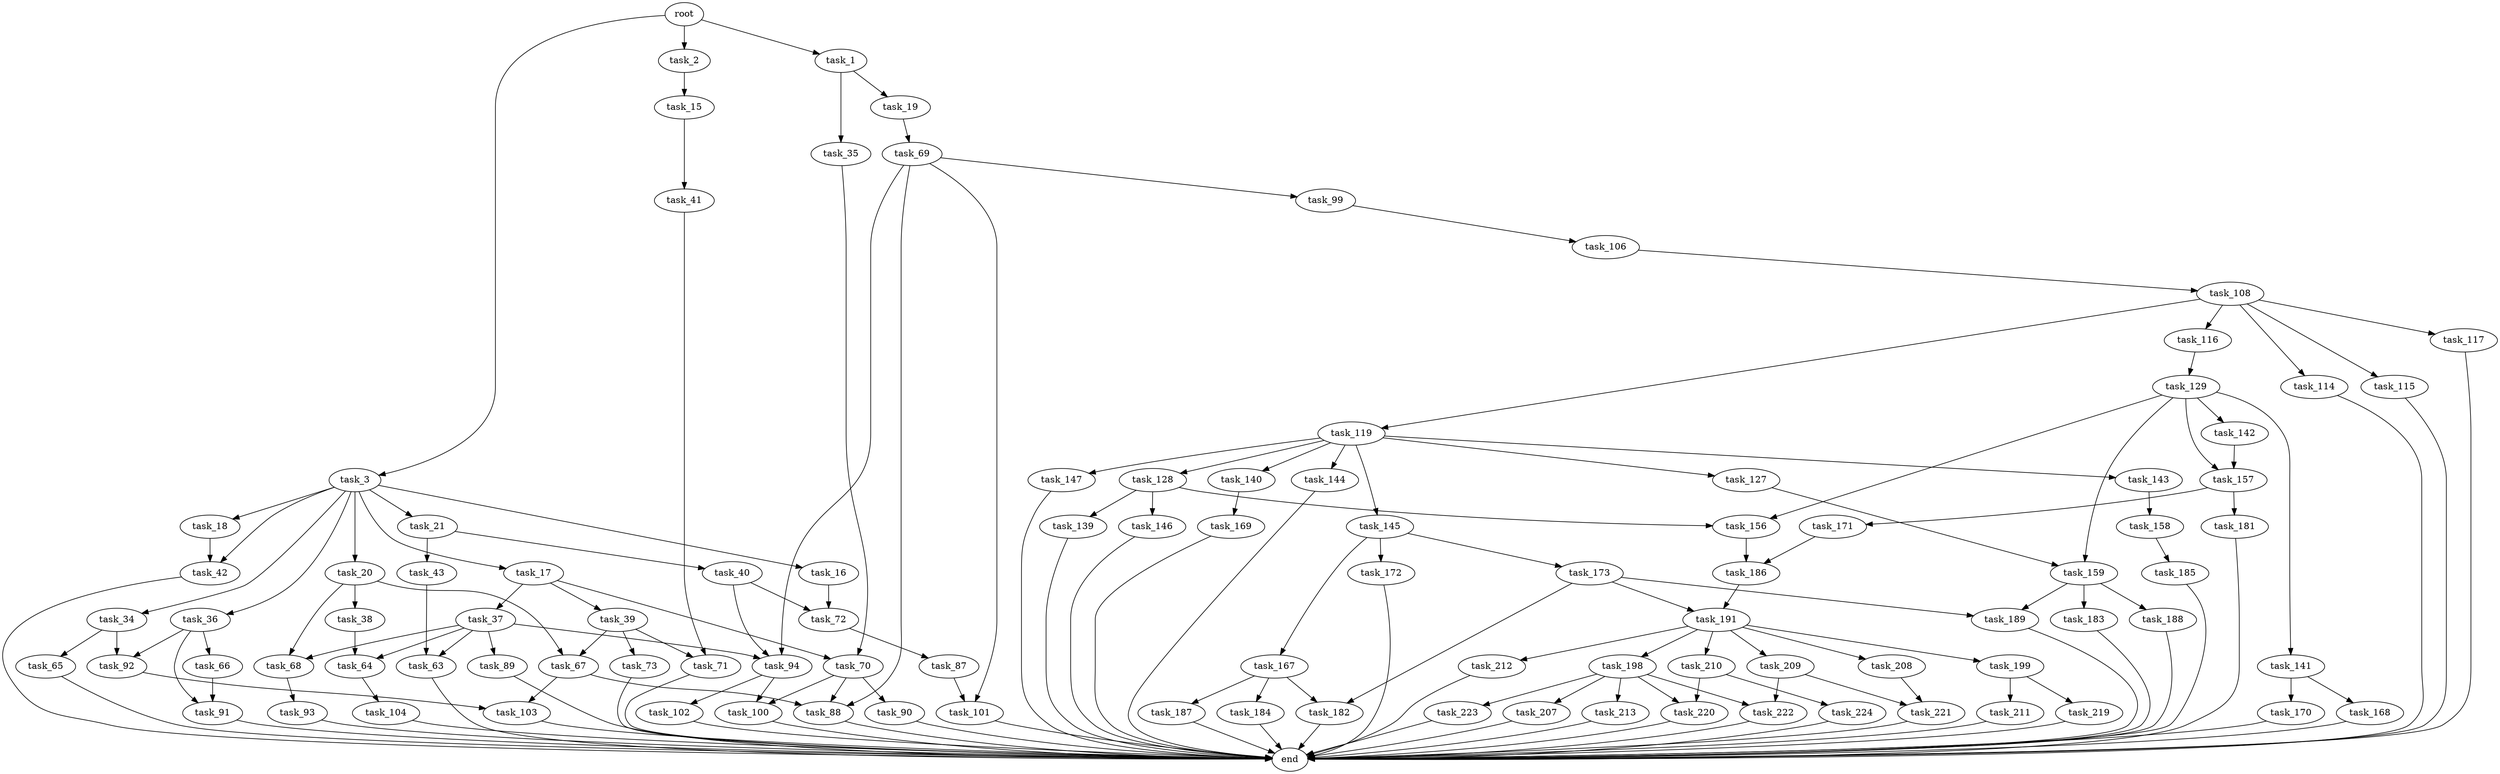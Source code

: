 digraph G {
  root [size="0.000000"];
  task_1 [size="6148366450.000000"];
  task_2 [size="28991029248.000000"];
  task_3 [size="3387105432.000000"];
  task_19 [size="64820420968.000000"];
  task_35 [size="22662948728.000000"];
  task_15 [size="12252874694.000000"];
  task_16 [size="33310467953.000000"];
  task_17 [size="782757789696.000000"];
  task_18 [size="134217728000.000000"];
  task_20 [size="256849982971.000000"];
  task_21 [size="425886257540.000000"];
  task_34 [size="28991029248.000000"];
  task_36 [size="90902173649.000000"];
  task_42 [size="12376581354.000000"];
  task_41 [size="19740916445.000000"];
  task_72 [size="108040012104.000000"];
  task_37 [size="1371924109.000000"];
  task_39 [size="12419250600.000000"];
  task_70 [size="13230339441.000000"];
  task_69 [size="3580416298.000000"];
  task_38 [size="68719476736.000000"];
  task_67 [size="28666054877.000000"];
  task_68 [size="91171995312.000000"];
  task_40 [size="725310721148.000000"];
  task_43 [size="262127763198.000000"];
  task_65 [size="68719476736.000000"];
  task_92 [size="20648050602.000000"];
  task_66 [size="28991029248.000000"];
  task_91 [size="3527690716.000000"];
  task_63 [size="18757251816.000000"];
  task_64 [size="537424355936.000000"];
  task_89 [size="248634319463.000000"];
  task_94 [size="4851919786.000000"];
  task_71 [size="570094438115.000000"];
  task_73 [size="368293445632.000000"];
  end [size="0.000000"];
  task_104 [size="27026972892.000000"];
  task_88 [size="1051474704.000000"];
  task_103 [size="18178539587.000000"];
  task_93 [size="1312967127496.000000"];
  task_99 [size="231928233984.000000"];
  task_101 [size="28991029248.000000"];
  task_90 [size="8589934592.000000"];
  task_100 [size="8589934592.000000"];
  task_87 [size="6924025294.000000"];
  task_102 [size="6129034594.000000"];
  task_106 [size="28991029248.000000"];
  task_108 [size="477130076257.000000"];
  task_114 [size="549755813888.000000"];
  task_115 [size="618056752351.000000"];
  task_116 [size="7932506772.000000"];
  task_117 [size="231928233984.000000"];
  task_119 [size="35319742887.000000"];
  task_129 [size="782757789696.000000"];
  task_127 [size="549755813888.000000"];
  task_128 [size="16415603218.000000"];
  task_140 [size="1045780584.000000"];
  task_143 [size="176360242320.000000"];
  task_144 [size="664788138284.000000"];
  task_145 [size="140120183724.000000"];
  task_147 [size="8689932707.000000"];
  task_159 [size="68719476736.000000"];
  task_139 [size="18935373806.000000"];
  task_146 [size="16066499589.000000"];
  task_156 [size="66684929110.000000"];
  task_141 [size="1089312309.000000"];
  task_142 [size="1296408292.000000"];
  task_157 [size="549755813888.000000"];
  task_169 [size="158720302884.000000"];
  task_168 [size="782757789696.000000"];
  task_170 [size="8589934592.000000"];
  task_158 [size="4269227623.000000"];
  task_167 [size="25779423899.000000"];
  task_172 [size="135938269176.000000"];
  task_173 [size="1018130011.000000"];
  task_186 [size="134217728000.000000"];
  task_171 [size="782757789696.000000"];
  task_181 [size="1073741824000.000000"];
  task_185 [size="6664184422.000000"];
  task_183 [size="171369345120.000000"];
  task_188 [size="228157902802.000000"];
  task_189 [size="20235543122.000000"];
  task_182 [size="11515039245.000000"];
  task_184 [size="45856771053.000000"];
  task_187 [size="8589934592.000000"];
  task_191 [size="549755813888.000000"];
  task_198 [size="3184755256.000000"];
  task_199 [size="14223345101.000000"];
  task_208 [size="6549506295.000000"];
  task_209 [size="231928233984.000000"];
  task_210 [size="464954531471.000000"];
  task_212 [size="1073741824000.000000"];
  task_207 [size="475161376368.000000"];
  task_213 [size="68719476736.000000"];
  task_220 [size="740029565288.000000"];
  task_222 [size="614442979436.000000"];
  task_223 [size="567373597.000000"];
  task_211 [size="498412277812.000000"];
  task_219 [size="1025188305533.000000"];
  task_221 [size="49888327629.000000"];
  task_224 [size="36038169547.000000"];

  root -> task_1 [size="1.000000"];
  root -> task_2 [size="1.000000"];
  root -> task_3 [size="1.000000"];
  task_1 -> task_19 [size="209715200.000000"];
  task_1 -> task_35 [size="209715200.000000"];
  task_2 -> task_15 [size="75497472.000000"];
  task_3 -> task_16 [size="301989888.000000"];
  task_3 -> task_17 [size="301989888.000000"];
  task_3 -> task_18 [size="301989888.000000"];
  task_3 -> task_20 [size="301989888.000000"];
  task_3 -> task_21 [size="301989888.000000"];
  task_3 -> task_34 [size="301989888.000000"];
  task_3 -> task_36 [size="301989888.000000"];
  task_3 -> task_42 [size="301989888.000000"];
  task_19 -> task_69 [size="75497472.000000"];
  task_35 -> task_70 [size="838860800.000000"];
  task_15 -> task_41 [size="536870912.000000"];
  task_16 -> task_72 [size="838860800.000000"];
  task_17 -> task_37 [size="679477248.000000"];
  task_17 -> task_39 [size="679477248.000000"];
  task_17 -> task_70 [size="679477248.000000"];
  task_18 -> task_42 [size="209715200.000000"];
  task_20 -> task_38 [size="301989888.000000"];
  task_20 -> task_67 [size="301989888.000000"];
  task_20 -> task_68 [size="301989888.000000"];
  task_21 -> task_40 [size="838860800.000000"];
  task_21 -> task_43 [size="838860800.000000"];
  task_34 -> task_65 [size="75497472.000000"];
  task_34 -> task_92 [size="75497472.000000"];
  task_36 -> task_66 [size="209715200.000000"];
  task_36 -> task_91 [size="209715200.000000"];
  task_36 -> task_92 [size="209715200.000000"];
  task_42 -> end [size="1.000000"];
  task_41 -> task_71 [size="411041792.000000"];
  task_72 -> task_87 [size="134217728.000000"];
  task_37 -> task_63 [size="75497472.000000"];
  task_37 -> task_64 [size="75497472.000000"];
  task_37 -> task_68 [size="75497472.000000"];
  task_37 -> task_89 [size="75497472.000000"];
  task_37 -> task_94 [size="75497472.000000"];
  task_39 -> task_67 [size="411041792.000000"];
  task_39 -> task_71 [size="411041792.000000"];
  task_39 -> task_73 [size="411041792.000000"];
  task_70 -> task_88 [size="209715200.000000"];
  task_70 -> task_90 [size="209715200.000000"];
  task_70 -> task_100 [size="209715200.000000"];
  task_69 -> task_88 [size="75497472.000000"];
  task_69 -> task_94 [size="75497472.000000"];
  task_69 -> task_99 [size="75497472.000000"];
  task_69 -> task_101 [size="75497472.000000"];
  task_38 -> task_64 [size="134217728.000000"];
  task_67 -> task_88 [size="679477248.000000"];
  task_67 -> task_103 [size="679477248.000000"];
  task_68 -> task_93 [size="75497472.000000"];
  task_40 -> task_72 [size="536870912.000000"];
  task_40 -> task_94 [size="536870912.000000"];
  task_43 -> task_63 [size="209715200.000000"];
  task_65 -> end [size="1.000000"];
  task_92 -> task_103 [size="33554432.000000"];
  task_66 -> task_91 [size="75497472.000000"];
  task_91 -> end [size="1.000000"];
  task_63 -> end [size="1.000000"];
  task_64 -> task_104 [size="536870912.000000"];
  task_89 -> end [size="1.000000"];
  task_94 -> task_100 [size="301989888.000000"];
  task_94 -> task_102 [size="301989888.000000"];
  task_71 -> end [size="1.000000"];
  task_73 -> end [size="1.000000"];
  task_104 -> end [size="1.000000"];
  task_88 -> end [size="1.000000"];
  task_103 -> end [size="1.000000"];
  task_93 -> end [size="1.000000"];
  task_99 -> task_106 [size="301989888.000000"];
  task_101 -> end [size="1.000000"];
  task_90 -> end [size="1.000000"];
  task_100 -> end [size="1.000000"];
  task_87 -> task_101 [size="679477248.000000"];
  task_102 -> end [size="1.000000"];
  task_106 -> task_108 [size="75497472.000000"];
  task_108 -> task_114 [size="679477248.000000"];
  task_108 -> task_115 [size="679477248.000000"];
  task_108 -> task_116 [size="679477248.000000"];
  task_108 -> task_117 [size="679477248.000000"];
  task_108 -> task_119 [size="679477248.000000"];
  task_114 -> end [size="1.000000"];
  task_115 -> end [size="1.000000"];
  task_116 -> task_129 [size="134217728.000000"];
  task_117 -> end [size="1.000000"];
  task_119 -> task_127 [size="33554432.000000"];
  task_119 -> task_128 [size="33554432.000000"];
  task_119 -> task_140 [size="33554432.000000"];
  task_119 -> task_143 [size="33554432.000000"];
  task_119 -> task_144 [size="33554432.000000"];
  task_119 -> task_145 [size="33554432.000000"];
  task_119 -> task_147 [size="33554432.000000"];
  task_129 -> task_141 [size="679477248.000000"];
  task_129 -> task_142 [size="679477248.000000"];
  task_129 -> task_156 [size="679477248.000000"];
  task_129 -> task_157 [size="679477248.000000"];
  task_129 -> task_159 [size="679477248.000000"];
  task_127 -> task_159 [size="536870912.000000"];
  task_128 -> task_139 [size="411041792.000000"];
  task_128 -> task_146 [size="411041792.000000"];
  task_128 -> task_156 [size="411041792.000000"];
  task_140 -> task_169 [size="33554432.000000"];
  task_143 -> task_158 [size="134217728.000000"];
  task_144 -> end [size="1.000000"];
  task_145 -> task_167 [size="134217728.000000"];
  task_145 -> task_172 [size="134217728.000000"];
  task_145 -> task_173 [size="134217728.000000"];
  task_147 -> end [size="1.000000"];
  task_159 -> task_183 [size="134217728.000000"];
  task_159 -> task_188 [size="134217728.000000"];
  task_159 -> task_189 [size="134217728.000000"];
  task_139 -> end [size="1.000000"];
  task_146 -> end [size="1.000000"];
  task_156 -> task_186 [size="75497472.000000"];
  task_141 -> task_168 [size="33554432.000000"];
  task_141 -> task_170 [size="33554432.000000"];
  task_142 -> task_157 [size="33554432.000000"];
  task_157 -> task_171 [size="536870912.000000"];
  task_157 -> task_181 [size="536870912.000000"];
  task_169 -> end [size="1.000000"];
  task_168 -> end [size="1.000000"];
  task_170 -> end [size="1.000000"];
  task_158 -> task_185 [size="75497472.000000"];
  task_167 -> task_182 [size="411041792.000000"];
  task_167 -> task_184 [size="411041792.000000"];
  task_167 -> task_187 [size="411041792.000000"];
  task_172 -> end [size="1.000000"];
  task_173 -> task_182 [size="33554432.000000"];
  task_173 -> task_189 [size="33554432.000000"];
  task_173 -> task_191 [size="33554432.000000"];
  task_186 -> task_191 [size="209715200.000000"];
  task_171 -> task_186 [size="679477248.000000"];
  task_181 -> end [size="1.000000"];
  task_185 -> end [size="1.000000"];
  task_183 -> end [size="1.000000"];
  task_188 -> end [size="1.000000"];
  task_189 -> end [size="1.000000"];
  task_182 -> end [size="1.000000"];
  task_184 -> end [size="1.000000"];
  task_187 -> end [size="1.000000"];
  task_191 -> task_198 [size="536870912.000000"];
  task_191 -> task_199 [size="536870912.000000"];
  task_191 -> task_208 [size="536870912.000000"];
  task_191 -> task_209 [size="536870912.000000"];
  task_191 -> task_210 [size="536870912.000000"];
  task_191 -> task_212 [size="536870912.000000"];
  task_198 -> task_207 [size="134217728.000000"];
  task_198 -> task_213 [size="134217728.000000"];
  task_198 -> task_220 [size="134217728.000000"];
  task_198 -> task_222 [size="134217728.000000"];
  task_198 -> task_223 [size="134217728.000000"];
  task_199 -> task_211 [size="679477248.000000"];
  task_199 -> task_219 [size="679477248.000000"];
  task_208 -> task_221 [size="411041792.000000"];
  task_209 -> task_221 [size="301989888.000000"];
  task_209 -> task_222 [size="301989888.000000"];
  task_210 -> task_220 [size="411041792.000000"];
  task_210 -> task_224 [size="411041792.000000"];
  task_212 -> end [size="1.000000"];
  task_207 -> end [size="1.000000"];
  task_213 -> end [size="1.000000"];
  task_220 -> end [size="1.000000"];
  task_222 -> end [size="1.000000"];
  task_223 -> end [size="1.000000"];
  task_211 -> end [size="1.000000"];
  task_219 -> end [size="1.000000"];
  task_221 -> end [size="1.000000"];
  task_224 -> end [size="1.000000"];
}
